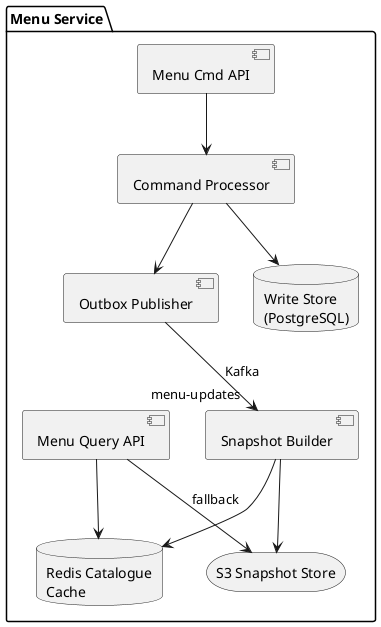 @startuml
!define ICONURL https://raw.githubusercontent.com/tupadr3/plantuml-icon-font-sprites/v2.1.0

package "Menu Service" {
  [Menu Cmd API] as cmd
  [Command Processor] as cp
  [Outbox Publisher] as outbox
  [Snapshot Builder] as snapshot
  [Menu Query API] as query
  database "Write Store\n(PostgreSQL)" as write_db
  database "Redis Catalogue\nCache" as redis
  storage "S3 Snapshot Store" as s3
}

cmd --> cp
cp --> write_db
cp --> outbox
snapshot --> redis
snapshot --> s3
outbox --> snapshot : Kafka "menu-updates"
query --> redis
query --> s3 : fallback
@enduml